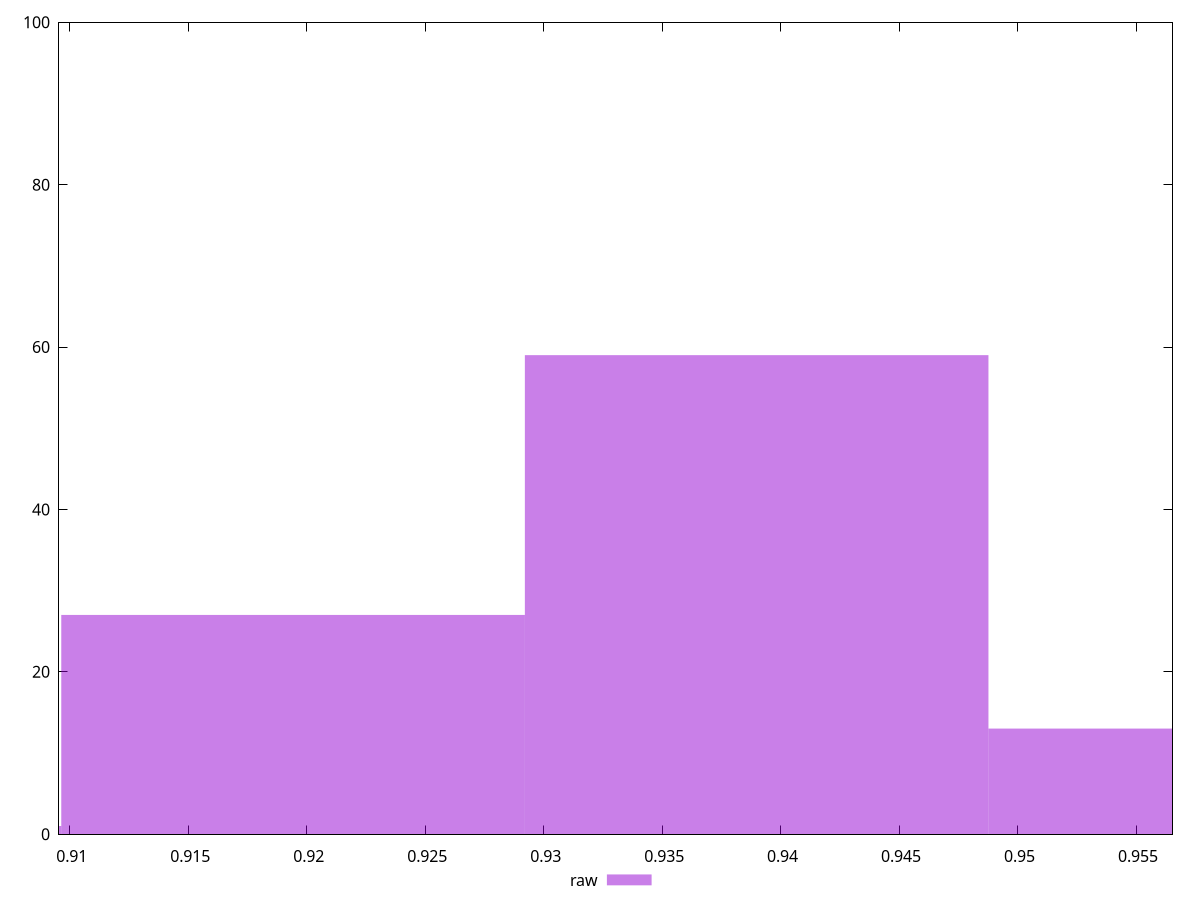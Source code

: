 reset

$raw <<EOF
0.9389887909317045 59
0.9194265244539606 27
0.9585510574094483 13
0.8998642579762167 1
EOF

set key outside below
set boxwidth 0.019562266477743843
set xrange [0.909549516258911:0.9565363384250842]
set yrange [0:100]
set trange [0:100]
set style fill transparent solid 0.5 noborder
set terminal svg size 640, 490 enhanced background rgb 'white'
set output "report_00007_2020-12-11T15:55:29.892Z/meta/score/samples/pages+cached+noexternal+nofonts+nosvg+noimg/raw/histogram.svg"

plot $raw title "raw" with boxes

reset
